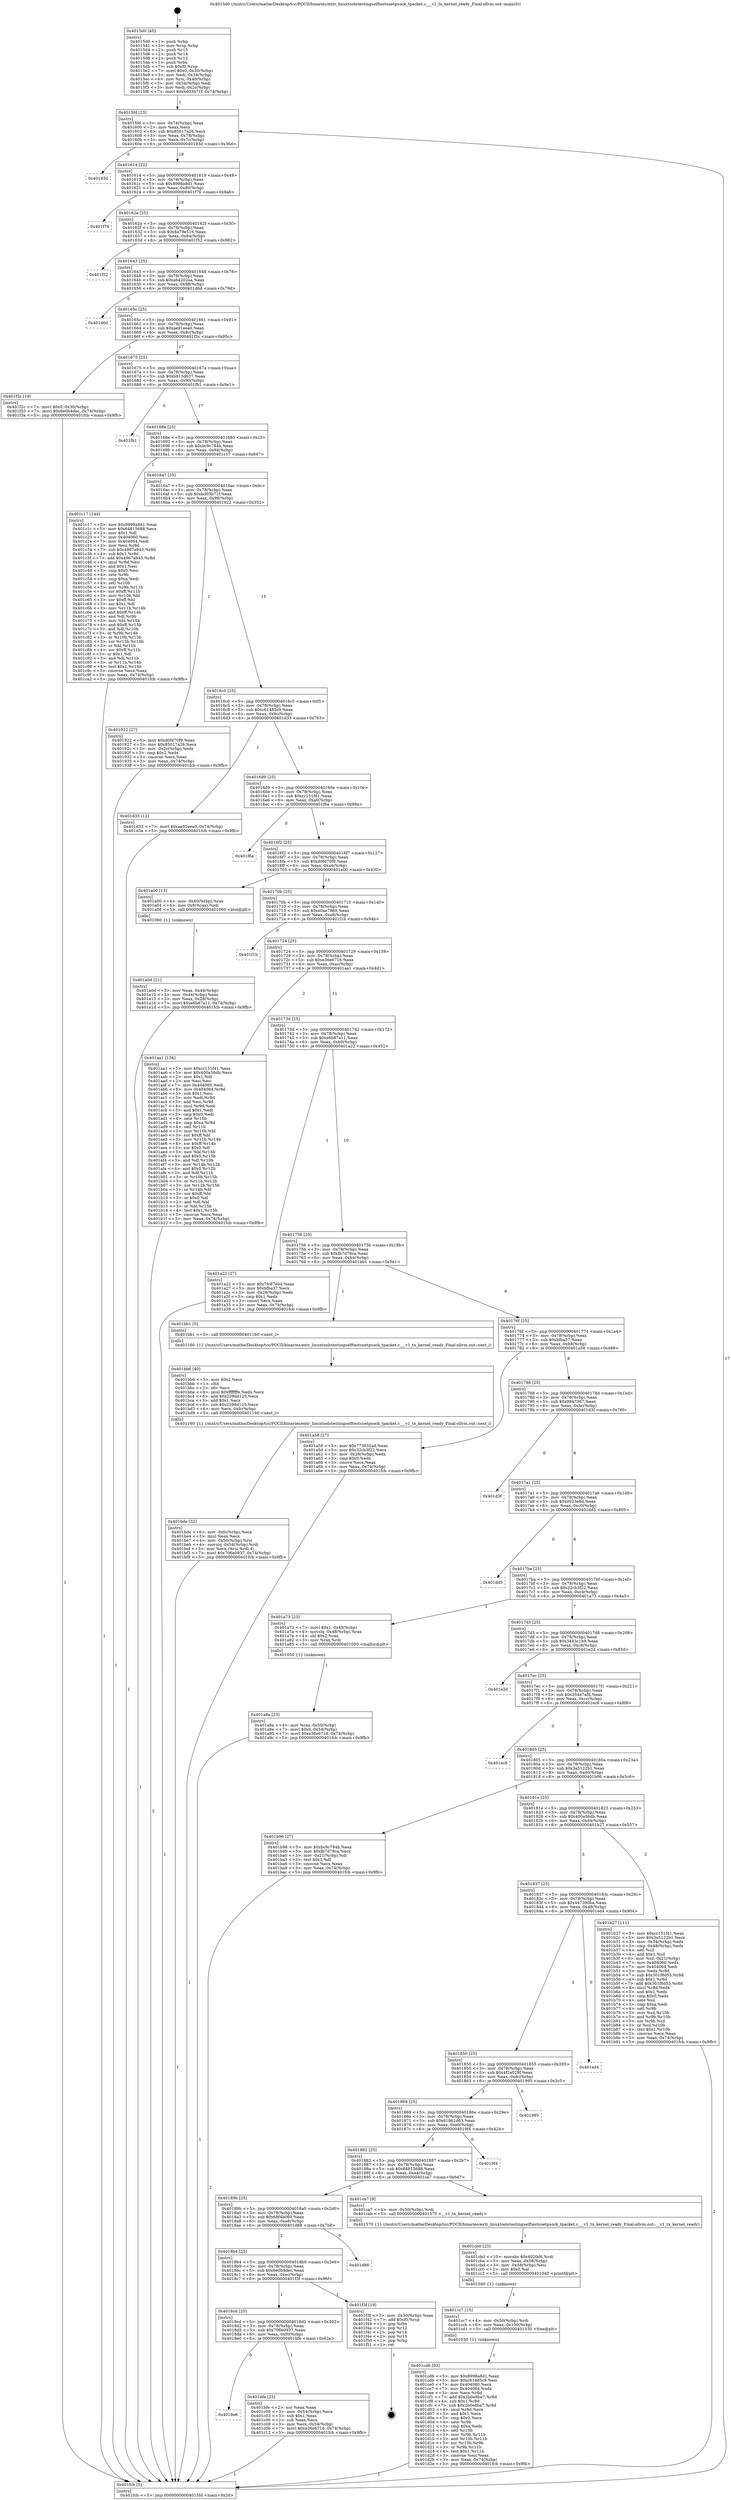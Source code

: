 digraph "0x4015d0" {
  label = "0x4015d0 (/mnt/c/Users/mathe/Desktop/tcc/POCII/binaries/extr_linuxtoolstestingselftestsnetpsock_tpacket.c___v1_tx_kernel_ready_Final-ollvm.out::main(0))"
  labelloc = "t"
  node[shape=record]

  Entry [label="",width=0.3,height=0.3,shape=circle,fillcolor=black,style=filled]
  "0x4015fd" [label="{
     0x4015fd [23]\l
     | [instrs]\l
     &nbsp;&nbsp;0x4015fd \<+3\>: mov -0x74(%rbp),%eax\l
     &nbsp;&nbsp;0x401600 \<+2\>: mov %eax,%ecx\l
     &nbsp;&nbsp;0x401602 \<+6\>: sub $0x85017a26,%ecx\l
     &nbsp;&nbsp;0x401608 \<+3\>: mov %eax,-0x78(%rbp)\l
     &nbsp;&nbsp;0x40160b \<+3\>: mov %ecx,-0x7c(%rbp)\l
     &nbsp;&nbsp;0x40160e \<+6\>: je 000000000040193d \<main+0x36d\>\l
  }"]
  "0x40193d" [label="{
     0x40193d\l
  }", style=dashed]
  "0x401614" [label="{
     0x401614 [22]\l
     | [instrs]\l
     &nbsp;&nbsp;0x401614 \<+5\>: jmp 0000000000401619 \<main+0x49\>\l
     &nbsp;&nbsp;0x401619 \<+3\>: mov -0x78(%rbp),%eax\l
     &nbsp;&nbsp;0x40161c \<+5\>: sub $0x8998a8d1,%eax\l
     &nbsp;&nbsp;0x401621 \<+3\>: mov %eax,-0x80(%rbp)\l
     &nbsp;&nbsp;0x401624 \<+6\>: je 0000000000401f76 \<main+0x9a6\>\l
  }"]
  Exit [label="",width=0.3,height=0.3,shape=circle,fillcolor=black,style=filled,peripheries=2]
  "0x401f76" [label="{
     0x401f76\l
  }", style=dashed]
  "0x40162a" [label="{
     0x40162a [25]\l
     | [instrs]\l
     &nbsp;&nbsp;0x40162a \<+5\>: jmp 000000000040162f \<main+0x5f\>\l
     &nbsp;&nbsp;0x40162f \<+3\>: mov -0x78(%rbp),%eax\l
     &nbsp;&nbsp;0x401632 \<+5\>: sub $0x8a79e516,%eax\l
     &nbsp;&nbsp;0x401637 \<+6\>: mov %eax,-0x84(%rbp)\l
     &nbsp;&nbsp;0x40163d \<+6\>: je 0000000000401f52 \<main+0x982\>\l
  }"]
  "0x401cd6" [label="{
     0x401cd6 [93]\l
     | [instrs]\l
     &nbsp;&nbsp;0x401cd6 \<+5\>: mov $0x8998a8d1,%eax\l
     &nbsp;&nbsp;0x401cdb \<+5\>: mov $0xc61485c9,%esi\l
     &nbsp;&nbsp;0x401ce0 \<+7\>: mov 0x404060,%ecx\l
     &nbsp;&nbsp;0x401ce7 \<+7\>: mov 0x404064,%edx\l
     &nbsp;&nbsp;0x401cee \<+3\>: mov %ecx,%r8d\l
     &nbsp;&nbsp;0x401cf1 \<+7\>: add $0x2b0e8ba7,%r8d\l
     &nbsp;&nbsp;0x401cf8 \<+4\>: sub $0x1,%r8d\l
     &nbsp;&nbsp;0x401cfc \<+7\>: sub $0x2b0e8ba7,%r8d\l
     &nbsp;&nbsp;0x401d03 \<+4\>: imul %r8d,%ecx\l
     &nbsp;&nbsp;0x401d07 \<+3\>: and $0x1,%ecx\l
     &nbsp;&nbsp;0x401d0a \<+3\>: cmp $0x0,%ecx\l
     &nbsp;&nbsp;0x401d0d \<+4\>: sete %r9b\l
     &nbsp;&nbsp;0x401d11 \<+3\>: cmp $0xa,%edx\l
     &nbsp;&nbsp;0x401d14 \<+4\>: setl %r10b\l
     &nbsp;&nbsp;0x401d18 \<+3\>: mov %r9b,%r11b\l
     &nbsp;&nbsp;0x401d1b \<+3\>: and %r10b,%r11b\l
     &nbsp;&nbsp;0x401d1e \<+3\>: xor %r10b,%r9b\l
     &nbsp;&nbsp;0x401d21 \<+3\>: or %r9b,%r11b\l
     &nbsp;&nbsp;0x401d24 \<+4\>: test $0x1,%r11b\l
     &nbsp;&nbsp;0x401d28 \<+3\>: cmovne %esi,%eax\l
     &nbsp;&nbsp;0x401d2b \<+3\>: mov %eax,-0x74(%rbp)\l
     &nbsp;&nbsp;0x401d2e \<+5\>: jmp 0000000000401fcb \<main+0x9fb\>\l
  }"]
  "0x401f52" [label="{
     0x401f52\l
  }", style=dashed]
  "0x401643" [label="{
     0x401643 [25]\l
     | [instrs]\l
     &nbsp;&nbsp;0x401643 \<+5\>: jmp 0000000000401648 \<main+0x78\>\l
     &nbsp;&nbsp;0x401648 \<+3\>: mov -0x78(%rbp),%eax\l
     &nbsp;&nbsp;0x40164b \<+5\>: sub $0xa64202aa,%eax\l
     &nbsp;&nbsp;0x401650 \<+6\>: mov %eax,-0x88(%rbp)\l
     &nbsp;&nbsp;0x401656 \<+6\>: je 0000000000401d6d \<main+0x79d\>\l
  }"]
  "0x401cc7" [label="{
     0x401cc7 [15]\l
     | [instrs]\l
     &nbsp;&nbsp;0x401cc7 \<+4\>: mov -0x50(%rbp),%rdi\l
     &nbsp;&nbsp;0x401ccb \<+6\>: mov %eax,-0x100(%rbp)\l
     &nbsp;&nbsp;0x401cd1 \<+5\>: call 0000000000401030 \<free@plt\>\l
     | [calls]\l
     &nbsp;&nbsp;0x401030 \{1\} (unknown)\l
  }"]
  "0x401d6d" [label="{
     0x401d6d\l
  }", style=dashed]
  "0x40165c" [label="{
     0x40165c [25]\l
     | [instrs]\l
     &nbsp;&nbsp;0x40165c \<+5\>: jmp 0000000000401661 \<main+0x91\>\l
     &nbsp;&nbsp;0x401661 \<+3\>: mov -0x78(%rbp),%eax\l
     &nbsp;&nbsp;0x401664 \<+5\>: sub $0xae91eea0,%eax\l
     &nbsp;&nbsp;0x401669 \<+6\>: mov %eax,-0x8c(%rbp)\l
     &nbsp;&nbsp;0x40166f \<+6\>: je 0000000000401f2c \<main+0x95c\>\l
  }"]
  "0x401cb0" [label="{
     0x401cb0 [23]\l
     | [instrs]\l
     &nbsp;&nbsp;0x401cb0 \<+10\>: movabs $0x4020d6,%rdi\l
     &nbsp;&nbsp;0x401cba \<+3\>: mov %eax,-0x58(%rbp)\l
     &nbsp;&nbsp;0x401cbd \<+3\>: mov -0x58(%rbp),%esi\l
     &nbsp;&nbsp;0x401cc0 \<+2\>: mov $0x0,%al\l
     &nbsp;&nbsp;0x401cc2 \<+5\>: call 0000000000401040 \<printf@plt\>\l
     | [calls]\l
     &nbsp;&nbsp;0x401040 \{1\} (unknown)\l
  }"]
  "0x401f2c" [label="{
     0x401f2c [19]\l
     | [instrs]\l
     &nbsp;&nbsp;0x401f2c \<+7\>: movl $0x0,-0x30(%rbp)\l
     &nbsp;&nbsp;0x401f33 \<+7\>: movl $0x6e0b4dec,-0x74(%rbp)\l
     &nbsp;&nbsp;0x401f3a \<+5\>: jmp 0000000000401fcb \<main+0x9fb\>\l
  }"]
  "0x401675" [label="{
     0x401675 [25]\l
     | [instrs]\l
     &nbsp;&nbsp;0x401675 \<+5\>: jmp 000000000040167a \<main+0xaa\>\l
     &nbsp;&nbsp;0x40167a \<+3\>: mov -0x78(%rbp),%eax\l
     &nbsp;&nbsp;0x40167d \<+5\>: sub $0xb915d637,%eax\l
     &nbsp;&nbsp;0x401682 \<+6\>: mov %eax,-0x90(%rbp)\l
     &nbsp;&nbsp;0x401688 \<+6\>: je 0000000000401fb1 \<main+0x9e1\>\l
  }"]
  "0x4018e6" [label="{
     0x4018e6\l
  }", style=dashed]
  "0x401fb1" [label="{
     0x401fb1\l
  }", style=dashed]
  "0x40168e" [label="{
     0x40168e [25]\l
     | [instrs]\l
     &nbsp;&nbsp;0x40168e \<+5\>: jmp 0000000000401693 \<main+0xc3\>\l
     &nbsp;&nbsp;0x401693 \<+3\>: mov -0x78(%rbp),%eax\l
     &nbsp;&nbsp;0x401696 \<+5\>: sub $0xbc9c784b,%eax\l
     &nbsp;&nbsp;0x40169b \<+6\>: mov %eax,-0x94(%rbp)\l
     &nbsp;&nbsp;0x4016a1 \<+6\>: je 0000000000401c17 \<main+0x647\>\l
  }"]
  "0x401bfe" [label="{
     0x401bfe [25]\l
     | [instrs]\l
     &nbsp;&nbsp;0x401bfe \<+2\>: xor %eax,%eax\l
     &nbsp;&nbsp;0x401c00 \<+3\>: mov -0x54(%rbp),%ecx\l
     &nbsp;&nbsp;0x401c03 \<+3\>: sub $0x1,%eax\l
     &nbsp;&nbsp;0x401c06 \<+2\>: sub %eax,%ecx\l
     &nbsp;&nbsp;0x401c08 \<+3\>: mov %ecx,-0x54(%rbp)\l
     &nbsp;&nbsp;0x401c0b \<+7\>: movl $0xe36e6716,-0x74(%rbp)\l
     &nbsp;&nbsp;0x401c12 \<+5\>: jmp 0000000000401fcb \<main+0x9fb\>\l
  }"]
  "0x401c17" [label="{
     0x401c17 [144]\l
     | [instrs]\l
     &nbsp;&nbsp;0x401c17 \<+5\>: mov $0x8998a8d1,%eax\l
     &nbsp;&nbsp;0x401c1c \<+5\>: mov $0x64815688,%ecx\l
     &nbsp;&nbsp;0x401c21 \<+2\>: mov $0x1,%dl\l
     &nbsp;&nbsp;0x401c23 \<+7\>: mov 0x404060,%esi\l
     &nbsp;&nbsp;0x401c2a \<+7\>: mov 0x404064,%edi\l
     &nbsp;&nbsp;0x401c31 \<+3\>: mov %esi,%r8d\l
     &nbsp;&nbsp;0x401c34 \<+7\>: sub $0x4967a945,%r8d\l
     &nbsp;&nbsp;0x401c3b \<+4\>: sub $0x1,%r8d\l
     &nbsp;&nbsp;0x401c3f \<+7\>: add $0x4967a945,%r8d\l
     &nbsp;&nbsp;0x401c46 \<+4\>: imul %r8d,%esi\l
     &nbsp;&nbsp;0x401c4a \<+3\>: and $0x1,%esi\l
     &nbsp;&nbsp;0x401c4d \<+3\>: cmp $0x0,%esi\l
     &nbsp;&nbsp;0x401c50 \<+4\>: sete %r9b\l
     &nbsp;&nbsp;0x401c54 \<+3\>: cmp $0xa,%edi\l
     &nbsp;&nbsp;0x401c57 \<+4\>: setl %r10b\l
     &nbsp;&nbsp;0x401c5b \<+3\>: mov %r9b,%r11b\l
     &nbsp;&nbsp;0x401c5e \<+4\>: xor $0xff,%r11b\l
     &nbsp;&nbsp;0x401c62 \<+3\>: mov %r10b,%bl\l
     &nbsp;&nbsp;0x401c65 \<+3\>: xor $0xff,%bl\l
     &nbsp;&nbsp;0x401c68 \<+3\>: xor $0x1,%dl\l
     &nbsp;&nbsp;0x401c6b \<+3\>: mov %r11b,%r14b\l
     &nbsp;&nbsp;0x401c6e \<+4\>: and $0xff,%r14b\l
     &nbsp;&nbsp;0x401c72 \<+3\>: and %dl,%r9b\l
     &nbsp;&nbsp;0x401c75 \<+3\>: mov %bl,%r15b\l
     &nbsp;&nbsp;0x401c78 \<+4\>: and $0xff,%r15b\l
     &nbsp;&nbsp;0x401c7c \<+3\>: and %dl,%r10b\l
     &nbsp;&nbsp;0x401c7f \<+3\>: or %r9b,%r14b\l
     &nbsp;&nbsp;0x401c82 \<+3\>: or %r10b,%r15b\l
     &nbsp;&nbsp;0x401c85 \<+3\>: xor %r15b,%r14b\l
     &nbsp;&nbsp;0x401c88 \<+3\>: or %bl,%r11b\l
     &nbsp;&nbsp;0x401c8b \<+4\>: xor $0xff,%r11b\l
     &nbsp;&nbsp;0x401c8f \<+3\>: or $0x1,%dl\l
     &nbsp;&nbsp;0x401c92 \<+3\>: and %dl,%r11b\l
     &nbsp;&nbsp;0x401c95 \<+3\>: or %r11b,%r14b\l
     &nbsp;&nbsp;0x401c98 \<+4\>: test $0x1,%r14b\l
     &nbsp;&nbsp;0x401c9c \<+3\>: cmovne %ecx,%eax\l
     &nbsp;&nbsp;0x401c9f \<+3\>: mov %eax,-0x74(%rbp)\l
     &nbsp;&nbsp;0x401ca2 \<+5\>: jmp 0000000000401fcb \<main+0x9fb\>\l
  }"]
  "0x4016a7" [label="{
     0x4016a7 [25]\l
     | [instrs]\l
     &nbsp;&nbsp;0x4016a7 \<+5\>: jmp 00000000004016ac \<main+0xdc\>\l
     &nbsp;&nbsp;0x4016ac \<+3\>: mov -0x78(%rbp),%eax\l
     &nbsp;&nbsp;0x4016af \<+5\>: sub $0xbd03b71f,%eax\l
     &nbsp;&nbsp;0x4016b4 \<+6\>: mov %eax,-0x98(%rbp)\l
     &nbsp;&nbsp;0x4016ba \<+6\>: je 0000000000401922 \<main+0x352\>\l
  }"]
  "0x4018cd" [label="{
     0x4018cd [25]\l
     | [instrs]\l
     &nbsp;&nbsp;0x4018cd \<+5\>: jmp 00000000004018d2 \<main+0x302\>\l
     &nbsp;&nbsp;0x4018d2 \<+3\>: mov -0x78(%rbp),%eax\l
     &nbsp;&nbsp;0x4018d5 \<+5\>: sub $0x706e0937,%eax\l
     &nbsp;&nbsp;0x4018da \<+6\>: mov %eax,-0xf0(%rbp)\l
     &nbsp;&nbsp;0x4018e0 \<+6\>: je 0000000000401bfe \<main+0x62e\>\l
  }"]
  "0x401922" [label="{
     0x401922 [27]\l
     | [instrs]\l
     &nbsp;&nbsp;0x401922 \<+5\>: mov $0xd0fd70f9,%eax\l
     &nbsp;&nbsp;0x401927 \<+5\>: mov $0x85017a26,%ecx\l
     &nbsp;&nbsp;0x40192c \<+3\>: mov -0x2c(%rbp),%edx\l
     &nbsp;&nbsp;0x40192f \<+3\>: cmp $0x2,%edx\l
     &nbsp;&nbsp;0x401932 \<+3\>: cmovne %ecx,%eax\l
     &nbsp;&nbsp;0x401935 \<+3\>: mov %eax,-0x74(%rbp)\l
     &nbsp;&nbsp;0x401938 \<+5\>: jmp 0000000000401fcb \<main+0x9fb\>\l
  }"]
  "0x4016c0" [label="{
     0x4016c0 [25]\l
     | [instrs]\l
     &nbsp;&nbsp;0x4016c0 \<+5\>: jmp 00000000004016c5 \<main+0xf5\>\l
     &nbsp;&nbsp;0x4016c5 \<+3\>: mov -0x78(%rbp),%eax\l
     &nbsp;&nbsp;0x4016c8 \<+5\>: sub $0xc61485c9,%eax\l
     &nbsp;&nbsp;0x4016cd \<+6\>: mov %eax,-0x9c(%rbp)\l
     &nbsp;&nbsp;0x4016d3 \<+6\>: je 0000000000401d33 \<main+0x763\>\l
  }"]
  "0x401fcb" [label="{
     0x401fcb [5]\l
     | [instrs]\l
     &nbsp;&nbsp;0x401fcb \<+5\>: jmp 00000000004015fd \<main+0x2d\>\l
  }"]
  "0x4015d0" [label="{
     0x4015d0 [45]\l
     | [instrs]\l
     &nbsp;&nbsp;0x4015d0 \<+1\>: push %rbp\l
     &nbsp;&nbsp;0x4015d1 \<+3\>: mov %rsp,%rbp\l
     &nbsp;&nbsp;0x4015d4 \<+2\>: push %r15\l
     &nbsp;&nbsp;0x4015d6 \<+2\>: push %r14\l
     &nbsp;&nbsp;0x4015d8 \<+2\>: push %r12\l
     &nbsp;&nbsp;0x4015da \<+1\>: push %rbx\l
     &nbsp;&nbsp;0x4015db \<+7\>: sub $0xf0,%rsp\l
     &nbsp;&nbsp;0x4015e2 \<+7\>: movl $0x0,-0x30(%rbp)\l
     &nbsp;&nbsp;0x4015e9 \<+3\>: mov %edi,-0x34(%rbp)\l
     &nbsp;&nbsp;0x4015ec \<+4\>: mov %rsi,-0x40(%rbp)\l
     &nbsp;&nbsp;0x4015f0 \<+3\>: mov -0x34(%rbp),%edi\l
     &nbsp;&nbsp;0x4015f3 \<+3\>: mov %edi,-0x2c(%rbp)\l
     &nbsp;&nbsp;0x4015f6 \<+7\>: movl $0xbd03b71f,-0x74(%rbp)\l
  }"]
  "0x401f3f" [label="{
     0x401f3f [19]\l
     | [instrs]\l
     &nbsp;&nbsp;0x401f3f \<+3\>: mov -0x30(%rbp),%eax\l
     &nbsp;&nbsp;0x401f42 \<+7\>: add $0xf0,%rsp\l
     &nbsp;&nbsp;0x401f49 \<+1\>: pop %rbx\l
     &nbsp;&nbsp;0x401f4a \<+2\>: pop %r12\l
     &nbsp;&nbsp;0x401f4c \<+2\>: pop %r14\l
     &nbsp;&nbsp;0x401f4e \<+2\>: pop %r15\l
     &nbsp;&nbsp;0x401f50 \<+1\>: pop %rbp\l
     &nbsp;&nbsp;0x401f51 \<+1\>: ret\l
  }"]
  "0x401d33" [label="{
     0x401d33 [12]\l
     | [instrs]\l
     &nbsp;&nbsp;0x401d33 \<+7\>: movl $0xae91eea0,-0x74(%rbp)\l
     &nbsp;&nbsp;0x401d3a \<+5\>: jmp 0000000000401fcb \<main+0x9fb\>\l
  }"]
  "0x4016d9" [label="{
     0x4016d9 [25]\l
     | [instrs]\l
     &nbsp;&nbsp;0x4016d9 \<+5\>: jmp 00000000004016de \<main+0x10e\>\l
     &nbsp;&nbsp;0x4016de \<+3\>: mov -0x78(%rbp),%eax\l
     &nbsp;&nbsp;0x4016e1 \<+5\>: sub $0xcc151f41,%eax\l
     &nbsp;&nbsp;0x4016e6 \<+6\>: mov %eax,-0xa0(%rbp)\l
     &nbsp;&nbsp;0x4016ec \<+6\>: je 0000000000401f6a \<main+0x99a\>\l
  }"]
  "0x4018b4" [label="{
     0x4018b4 [25]\l
     | [instrs]\l
     &nbsp;&nbsp;0x4018b4 \<+5\>: jmp 00000000004018b9 \<main+0x2e9\>\l
     &nbsp;&nbsp;0x4018b9 \<+3\>: mov -0x78(%rbp),%eax\l
     &nbsp;&nbsp;0x4018bc \<+5\>: sub $0x6e0b4dec,%eax\l
     &nbsp;&nbsp;0x4018c1 \<+6\>: mov %eax,-0xec(%rbp)\l
     &nbsp;&nbsp;0x4018c7 \<+6\>: je 0000000000401f3f \<main+0x96f\>\l
  }"]
  "0x401f6a" [label="{
     0x401f6a\l
  }", style=dashed]
  "0x4016f2" [label="{
     0x4016f2 [25]\l
     | [instrs]\l
     &nbsp;&nbsp;0x4016f2 \<+5\>: jmp 00000000004016f7 \<main+0x127\>\l
     &nbsp;&nbsp;0x4016f7 \<+3\>: mov -0x78(%rbp),%eax\l
     &nbsp;&nbsp;0x4016fa \<+5\>: sub $0xd0fd70f9,%eax\l
     &nbsp;&nbsp;0x4016ff \<+6\>: mov %eax,-0xa4(%rbp)\l
     &nbsp;&nbsp;0x401705 \<+6\>: je 0000000000401a00 \<main+0x430\>\l
  }"]
  "0x401d88" [label="{
     0x401d88\l
  }", style=dashed]
  "0x401a00" [label="{
     0x401a00 [13]\l
     | [instrs]\l
     &nbsp;&nbsp;0x401a00 \<+4\>: mov -0x40(%rbp),%rax\l
     &nbsp;&nbsp;0x401a04 \<+4\>: mov 0x8(%rax),%rdi\l
     &nbsp;&nbsp;0x401a08 \<+5\>: call 0000000000401060 \<atoi@plt\>\l
     | [calls]\l
     &nbsp;&nbsp;0x401060 \{1\} (unknown)\l
  }"]
  "0x40170b" [label="{
     0x40170b [25]\l
     | [instrs]\l
     &nbsp;&nbsp;0x40170b \<+5\>: jmp 0000000000401710 \<main+0x140\>\l
     &nbsp;&nbsp;0x401710 \<+3\>: mov -0x78(%rbp),%eax\l
     &nbsp;&nbsp;0x401713 \<+5\>: sub $0xe0ae7869,%eax\l
     &nbsp;&nbsp;0x401718 \<+6\>: mov %eax,-0xa8(%rbp)\l
     &nbsp;&nbsp;0x40171e \<+6\>: je 0000000000401f1b \<main+0x94b\>\l
  }"]
  "0x401a0d" [label="{
     0x401a0d [21]\l
     | [instrs]\l
     &nbsp;&nbsp;0x401a0d \<+3\>: mov %eax,-0x44(%rbp)\l
     &nbsp;&nbsp;0x401a10 \<+3\>: mov -0x44(%rbp),%eax\l
     &nbsp;&nbsp;0x401a13 \<+3\>: mov %eax,-0x28(%rbp)\l
     &nbsp;&nbsp;0x401a16 \<+7\>: movl $0xe6b87a11,-0x74(%rbp)\l
     &nbsp;&nbsp;0x401a1d \<+5\>: jmp 0000000000401fcb \<main+0x9fb\>\l
  }"]
  "0x40189b" [label="{
     0x40189b [25]\l
     | [instrs]\l
     &nbsp;&nbsp;0x40189b \<+5\>: jmp 00000000004018a0 \<main+0x2d0\>\l
     &nbsp;&nbsp;0x4018a0 \<+3\>: mov -0x78(%rbp),%eax\l
     &nbsp;&nbsp;0x4018a3 \<+5\>: sub $0x68f4b060,%eax\l
     &nbsp;&nbsp;0x4018a8 \<+6\>: mov %eax,-0xe8(%rbp)\l
     &nbsp;&nbsp;0x4018ae \<+6\>: je 0000000000401d88 \<main+0x7b8\>\l
  }"]
  "0x401f1b" [label="{
     0x401f1b\l
  }", style=dashed]
  "0x401724" [label="{
     0x401724 [25]\l
     | [instrs]\l
     &nbsp;&nbsp;0x401724 \<+5\>: jmp 0000000000401729 \<main+0x159\>\l
     &nbsp;&nbsp;0x401729 \<+3\>: mov -0x78(%rbp),%eax\l
     &nbsp;&nbsp;0x40172c \<+5\>: sub $0xe36e6716,%eax\l
     &nbsp;&nbsp;0x401731 \<+6\>: mov %eax,-0xac(%rbp)\l
     &nbsp;&nbsp;0x401737 \<+6\>: je 0000000000401aa1 \<main+0x4d1\>\l
  }"]
  "0x401ca7" [label="{
     0x401ca7 [9]\l
     | [instrs]\l
     &nbsp;&nbsp;0x401ca7 \<+4\>: mov -0x50(%rbp),%rdi\l
     &nbsp;&nbsp;0x401cab \<+5\>: call 0000000000401570 \<__v1_tx_kernel_ready\>\l
     | [calls]\l
     &nbsp;&nbsp;0x401570 \{1\} (/mnt/c/Users/mathe/Desktop/tcc/POCII/binaries/extr_linuxtoolstestingselftestsnetpsock_tpacket.c___v1_tx_kernel_ready_Final-ollvm.out::__v1_tx_kernel_ready)\l
  }"]
  "0x401aa1" [label="{
     0x401aa1 [134]\l
     | [instrs]\l
     &nbsp;&nbsp;0x401aa1 \<+5\>: mov $0xcc151f41,%eax\l
     &nbsp;&nbsp;0x401aa6 \<+5\>: mov $0x400a36db,%ecx\l
     &nbsp;&nbsp;0x401aab \<+2\>: mov $0x1,%dl\l
     &nbsp;&nbsp;0x401aad \<+2\>: xor %esi,%esi\l
     &nbsp;&nbsp;0x401aaf \<+7\>: mov 0x404060,%edi\l
     &nbsp;&nbsp;0x401ab6 \<+8\>: mov 0x404064,%r8d\l
     &nbsp;&nbsp;0x401abe \<+3\>: sub $0x1,%esi\l
     &nbsp;&nbsp;0x401ac1 \<+3\>: mov %edi,%r9d\l
     &nbsp;&nbsp;0x401ac4 \<+3\>: add %esi,%r9d\l
     &nbsp;&nbsp;0x401ac7 \<+4\>: imul %r9d,%edi\l
     &nbsp;&nbsp;0x401acb \<+3\>: and $0x1,%edi\l
     &nbsp;&nbsp;0x401ace \<+3\>: cmp $0x0,%edi\l
     &nbsp;&nbsp;0x401ad1 \<+4\>: sete %r10b\l
     &nbsp;&nbsp;0x401ad5 \<+4\>: cmp $0xa,%r8d\l
     &nbsp;&nbsp;0x401ad9 \<+4\>: setl %r11b\l
     &nbsp;&nbsp;0x401add \<+3\>: mov %r10b,%bl\l
     &nbsp;&nbsp;0x401ae0 \<+3\>: xor $0xff,%bl\l
     &nbsp;&nbsp;0x401ae3 \<+3\>: mov %r11b,%r14b\l
     &nbsp;&nbsp;0x401ae6 \<+4\>: xor $0xff,%r14b\l
     &nbsp;&nbsp;0x401aea \<+3\>: xor $0x0,%dl\l
     &nbsp;&nbsp;0x401aed \<+3\>: mov %bl,%r15b\l
     &nbsp;&nbsp;0x401af0 \<+4\>: and $0x0,%r15b\l
     &nbsp;&nbsp;0x401af4 \<+3\>: and %dl,%r10b\l
     &nbsp;&nbsp;0x401af7 \<+3\>: mov %r14b,%r12b\l
     &nbsp;&nbsp;0x401afa \<+4\>: and $0x0,%r12b\l
     &nbsp;&nbsp;0x401afe \<+3\>: and %dl,%r11b\l
     &nbsp;&nbsp;0x401b01 \<+3\>: or %r10b,%r15b\l
     &nbsp;&nbsp;0x401b04 \<+3\>: or %r11b,%r12b\l
     &nbsp;&nbsp;0x401b07 \<+3\>: xor %r12b,%r15b\l
     &nbsp;&nbsp;0x401b0a \<+3\>: or %r14b,%bl\l
     &nbsp;&nbsp;0x401b0d \<+3\>: xor $0xff,%bl\l
     &nbsp;&nbsp;0x401b10 \<+3\>: or $0x0,%dl\l
     &nbsp;&nbsp;0x401b13 \<+2\>: and %dl,%bl\l
     &nbsp;&nbsp;0x401b15 \<+3\>: or %bl,%r15b\l
     &nbsp;&nbsp;0x401b18 \<+4\>: test $0x1,%r15b\l
     &nbsp;&nbsp;0x401b1c \<+3\>: cmovne %ecx,%eax\l
     &nbsp;&nbsp;0x401b1f \<+3\>: mov %eax,-0x74(%rbp)\l
     &nbsp;&nbsp;0x401b22 \<+5\>: jmp 0000000000401fcb \<main+0x9fb\>\l
  }"]
  "0x40173d" [label="{
     0x40173d [25]\l
     | [instrs]\l
     &nbsp;&nbsp;0x40173d \<+5\>: jmp 0000000000401742 \<main+0x172\>\l
     &nbsp;&nbsp;0x401742 \<+3\>: mov -0x78(%rbp),%eax\l
     &nbsp;&nbsp;0x401745 \<+5\>: sub $0xe6b87a11,%eax\l
     &nbsp;&nbsp;0x40174a \<+6\>: mov %eax,-0xb0(%rbp)\l
     &nbsp;&nbsp;0x401750 \<+6\>: je 0000000000401a22 \<main+0x452\>\l
  }"]
  "0x401882" [label="{
     0x401882 [25]\l
     | [instrs]\l
     &nbsp;&nbsp;0x401882 \<+5\>: jmp 0000000000401887 \<main+0x2b7\>\l
     &nbsp;&nbsp;0x401887 \<+3\>: mov -0x78(%rbp),%eax\l
     &nbsp;&nbsp;0x40188a \<+5\>: sub $0x64815688,%eax\l
     &nbsp;&nbsp;0x40188f \<+6\>: mov %eax,-0xe4(%rbp)\l
     &nbsp;&nbsp;0x401895 \<+6\>: je 0000000000401ca7 \<main+0x6d7\>\l
  }"]
  "0x401a22" [label="{
     0x401a22 [27]\l
     | [instrs]\l
     &nbsp;&nbsp;0x401a22 \<+5\>: mov $0x7fc87e04,%eax\l
     &nbsp;&nbsp;0x401a27 \<+5\>: mov $0xbfba37,%ecx\l
     &nbsp;&nbsp;0x401a2c \<+3\>: mov -0x28(%rbp),%edx\l
     &nbsp;&nbsp;0x401a2f \<+3\>: cmp $0x1,%edx\l
     &nbsp;&nbsp;0x401a32 \<+3\>: cmovl %ecx,%eax\l
     &nbsp;&nbsp;0x401a35 \<+3\>: mov %eax,-0x74(%rbp)\l
     &nbsp;&nbsp;0x401a38 \<+5\>: jmp 0000000000401fcb \<main+0x9fb\>\l
  }"]
  "0x401756" [label="{
     0x401756 [25]\l
     | [instrs]\l
     &nbsp;&nbsp;0x401756 \<+5\>: jmp 000000000040175b \<main+0x18b\>\l
     &nbsp;&nbsp;0x40175b \<+3\>: mov -0x78(%rbp),%eax\l
     &nbsp;&nbsp;0x40175e \<+5\>: sub $0xfb7d78ca,%eax\l
     &nbsp;&nbsp;0x401763 \<+6\>: mov %eax,-0xb4(%rbp)\l
     &nbsp;&nbsp;0x401769 \<+6\>: je 0000000000401bb1 \<main+0x5e1\>\l
  }"]
  "0x4019f4" [label="{
     0x4019f4\l
  }", style=dashed]
  "0x401bb1" [label="{
     0x401bb1 [5]\l
     | [instrs]\l
     &nbsp;&nbsp;0x401bb1 \<+5\>: call 0000000000401160 \<next_i\>\l
     | [calls]\l
     &nbsp;&nbsp;0x401160 \{1\} (/mnt/c/Users/mathe/Desktop/tcc/POCII/binaries/extr_linuxtoolstestingselftestsnetpsock_tpacket.c___v1_tx_kernel_ready_Final-ollvm.out::next_i)\l
  }"]
  "0x40176f" [label="{
     0x40176f [25]\l
     | [instrs]\l
     &nbsp;&nbsp;0x40176f \<+5\>: jmp 0000000000401774 \<main+0x1a4\>\l
     &nbsp;&nbsp;0x401774 \<+3\>: mov -0x78(%rbp),%eax\l
     &nbsp;&nbsp;0x401777 \<+5\>: sub $0xbfba37,%eax\l
     &nbsp;&nbsp;0x40177c \<+6\>: mov %eax,-0xb8(%rbp)\l
     &nbsp;&nbsp;0x401782 \<+6\>: je 0000000000401a58 \<main+0x488\>\l
  }"]
  "0x401869" [label="{
     0x401869 [25]\l
     | [instrs]\l
     &nbsp;&nbsp;0x401869 \<+5\>: jmp 000000000040186e \<main+0x29e\>\l
     &nbsp;&nbsp;0x40186e \<+3\>: mov -0x78(%rbp),%eax\l
     &nbsp;&nbsp;0x401871 \<+5\>: sub $0x61861d63,%eax\l
     &nbsp;&nbsp;0x401876 \<+6\>: mov %eax,-0xe0(%rbp)\l
     &nbsp;&nbsp;0x40187c \<+6\>: je 00000000004019f4 \<main+0x424\>\l
  }"]
  "0x401a58" [label="{
     0x401a58 [27]\l
     | [instrs]\l
     &nbsp;&nbsp;0x401a58 \<+5\>: mov $0x773932ad,%eax\l
     &nbsp;&nbsp;0x401a5d \<+5\>: mov $0x32cb3f22,%ecx\l
     &nbsp;&nbsp;0x401a62 \<+3\>: mov -0x28(%rbp),%edx\l
     &nbsp;&nbsp;0x401a65 \<+3\>: cmp $0x0,%edx\l
     &nbsp;&nbsp;0x401a68 \<+3\>: cmove %ecx,%eax\l
     &nbsp;&nbsp;0x401a6b \<+3\>: mov %eax,-0x74(%rbp)\l
     &nbsp;&nbsp;0x401a6e \<+5\>: jmp 0000000000401fcb \<main+0x9fb\>\l
  }"]
  "0x401788" [label="{
     0x401788 [25]\l
     | [instrs]\l
     &nbsp;&nbsp;0x401788 \<+5\>: jmp 000000000040178d \<main+0x1bd\>\l
     &nbsp;&nbsp;0x40178d \<+3\>: mov -0x78(%rbp),%eax\l
     &nbsp;&nbsp;0x401790 \<+5\>: sub $0x9847367,%eax\l
     &nbsp;&nbsp;0x401795 \<+6\>: mov %eax,-0xbc(%rbp)\l
     &nbsp;&nbsp;0x40179b \<+6\>: je 0000000000401d3f \<main+0x76f\>\l
  }"]
  "0x401995" [label="{
     0x401995\l
  }", style=dashed]
  "0x401d3f" [label="{
     0x401d3f\l
  }", style=dashed]
  "0x4017a1" [label="{
     0x4017a1 [25]\l
     | [instrs]\l
     &nbsp;&nbsp;0x4017a1 \<+5\>: jmp 00000000004017a6 \<main+0x1d6\>\l
     &nbsp;&nbsp;0x4017a6 \<+3\>: mov -0x78(%rbp),%eax\l
     &nbsp;&nbsp;0x4017a9 \<+5\>: sub $0xd023e8d,%eax\l
     &nbsp;&nbsp;0x4017ae \<+6\>: mov %eax,-0xc0(%rbp)\l
     &nbsp;&nbsp;0x4017b4 \<+6\>: je 0000000000401dd5 \<main+0x805\>\l
  }"]
  "0x401850" [label="{
     0x401850 [25]\l
     | [instrs]\l
     &nbsp;&nbsp;0x401850 \<+5\>: jmp 0000000000401855 \<main+0x285\>\l
     &nbsp;&nbsp;0x401855 \<+3\>: mov -0x78(%rbp),%eax\l
     &nbsp;&nbsp;0x401858 \<+5\>: sub $0x4f2a029f,%eax\l
     &nbsp;&nbsp;0x40185d \<+6\>: mov %eax,-0xdc(%rbp)\l
     &nbsp;&nbsp;0x401863 \<+6\>: je 0000000000401995 \<main+0x3c5\>\l
  }"]
  "0x401dd5" [label="{
     0x401dd5\l
  }", style=dashed]
  "0x4017ba" [label="{
     0x4017ba [25]\l
     | [instrs]\l
     &nbsp;&nbsp;0x4017ba \<+5\>: jmp 00000000004017bf \<main+0x1ef\>\l
     &nbsp;&nbsp;0x4017bf \<+3\>: mov -0x78(%rbp),%eax\l
     &nbsp;&nbsp;0x4017c2 \<+5\>: sub $0x32cb3f22,%eax\l
     &nbsp;&nbsp;0x4017c7 \<+6\>: mov %eax,-0xc4(%rbp)\l
     &nbsp;&nbsp;0x4017cd \<+6\>: je 0000000000401a73 \<main+0x4a3\>\l
  }"]
  "0x401ed4" [label="{
     0x401ed4\l
  }", style=dashed]
  "0x401a73" [label="{
     0x401a73 [23]\l
     | [instrs]\l
     &nbsp;&nbsp;0x401a73 \<+7\>: movl $0x1,-0x48(%rbp)\l
     &nbsp;&nbsp;0x401a7a \<+4\>: movslq -0x48(%rbp),%rax\l
     &nbsp;&nbsp;0x401a7e \<+4\>: shl $0x2,%rax\l
     &nbsp;&nbsp;0x401a82 \<+3\>: mov %rax,%rdi\l
     &nbsp;&nbsp;0x401a85 \<+5\>: call 0000000000401050 \<malloc@plt\>\l
     | [calls]\l
     &nbsp;&nbsp;0x401050 \{1\} (unknown)\l
  }"]
  "0x4017d3" [label="{
     0x4017d3 [25]\l
     | [instrs]\l
     &nbsp;&nbsp;0x4017d3 \<+5\>: jmp 00000000004017d8 \<main+0x208\>\l
     &nbsp;&nbsp;0x4017d8 \<+3\>: mov -0x78(%rbp),%eax\l
     &nbsp;&nbsp;0x4017db \<+5\>: sub $0x3443c1b9,%eax\l
     &nbsp;&nbsp;0x4017e0 \<+6\>: mov %eax,-0xc8(%rbp)\l
     &nbsp;&nbsp;0x4017e6 \<+6\>: je 0000000000401e2d \<main+0x85d\>\l
  }"]
  "0x401a8a" [label="{
     0x401a8a [23]\l
     | [instrs]\l
     &nbsp;&nbsp;0x401a8a \<+4\>: mov %rax,-0x50(%rbp)\l
     &nbsp;&nbsp;0x401a8e \<+7\>: movl $0x0,-0x54(%rbp)\l
     &nbsp;&nbsp;0x401a95 \<+7\>: movl $0xe36e6716,-0x74(%rbp)\l
     &nbsp;&nbsp;0x401a9c \<+5\>: jmp 0000000000401fcb \<main+0x9fb\>\l
  }"]
  "0x401bde" [label="{
     0x401bde [32]\l
     | [instrs]\l
     &nbsp;&nbsp;0x401bde \<+6\>: mov -0xfc(%rbp),%ecx\l
     &nbsp;&nbsp;0x401be4 \<+3\>: imul %eax,%ecx\l
     &nbsp;&nbsp;0x401be7 \<+4\>: mov -0x50(%rbp),%rsi\l
     &nbsp;&nbsp;0x401beb \<+4\>: movslq -0x54(%rbp),%rdi\l
     &nbsp;&nbsp;0x401bef \<+3\>: mov %ecx,(%rsi,%rdi,4)\l
     &nbsp;&nbsp;0x401bf2 \<+7\>: movl $0x706e0937,-0x74(%rbp)\l
     &nbsp;&nbsp;0x401bf9 \<+5\>: jmp 0000000000401fcb \<main+0x9fb\>\l
  }"]
  "0x401e2d" [label="{
     0x401e2d\l
  }", style=dashed]
  "0x4017ec" [label="{
     0x4017ec [25]\l
     | [instrs]\l
     &nbsp;&nbsp;0x4017ec \<+5\>: jmp 00000000004017f1 \<main+0x221\>\l
     &nbsp;&nbsp;0x4017f1 \<+3\>: mov -0x78(%rbp),%eax\l
     &nbsp;&nbsp;0x4017f4 \<+5\>: sub $0x354e7afd,%eax\l
     &nbsp;&nbsp;0x4017f9 \<+6\>: mov %eax,-0xcc(%rbp)\l
     &nbsp;&nbsp;0x4017ff \<+6\>: je 0000000000401ec8 \<main+0x8f8\>\l
  }"]
  "0x401bb6" [label="{
     0x401bb6 [40]\l
     | [instrs]\l
     &nbsp;&nbsp;0x401bb6 \<+5\>: mov $0x2,%ecx\l
     &nbsp;&nbsp;0x401bbb \<+1\>: cltd\l
     &nbsp;&nbsp;0x401bbc \<+2\>: idiv %ecx\l
     &nbsp;&nbsp;0x401bbe \<+6\>: imul $0xfffffffe,%edx,%ecx\l
     &nbsp;&nbsp;0x401bc4 \<+6\>: add $0x229dd125,%ecx\l
     &nbsp;&nbsp;0x401bca \<+3\>: add $0x1,%ecx\l
     &nbsp;&nbsp;0x401bcd \<+6\>: sub $0x229dd125,%ecx\l
     &nbsp;&nbsp;0x401bd3 \<+6\>: mov %ecx,-0xfc(%rbp)\l
     &nbsp;&nbsp;0x401bd9 \<+5\>: call 0000000000401160 \<next_i\>\l
     | [calls]\l
     &nbsp;&nbsp;0x401160 \{1\} (/mnt/c/Users/mathe/Desktop/tcc/POCII/binaries/extr_linuxtoolstestingselftestsnetpsock_tpacket.c___v1_tx_kernel_ready_Final-ollvm.out::next_i)\l
  }"]
  "0x401ec8" [label="{
     0x401ec8\l
  }", style=dashed]
  "0x401805" [label="{
     0x401805 [25]\l
     | [instrs]\l
     &nbsp;&nbsp;0x401805 \<+5\>: jmp 000000000040180a \<main+0x23a\>\l
     &nbsp;&nbsp;0x40180a \<+3\>: mov -0x78(%rbp),%eax\l
     &nbsp;&nbsp;0x40180d \<+5\>: sub $0x3a5122b1,%eax\l
     &nbsp;&nbsp;0x401812 \<+6\>: mov %eax,-0xd0(%rbp)\l
     &nbsp;&nbsp;0x401818 \<+6\>: je 0000000000401b96 \<main+0x5c6\>\l
  }"]
  "0x401837" [label="{
     0x401837 [25]\l
     | [instrs]\l
     &nbsp;&nbsp;0x401837 \<+5\>: jmp 000000000040183c \<main+0x26c\>\l
     &nbsp;&nbsp;0x40183c \<+3\>: mov -0x78(%rbp),%eax\l
     &nbsp;&nbsp;0x40183f \<+5\>: sub $0x447390ba,%eax\l
     &nbsp;&nbsp;0x401844 \<+6\>: mov %eax,-0xd8(%rbp)\l
     &nbsp;&nbsp;0x40184a \<+6\>: je 0000000000401ed4 \<main+0x904\>\l
  }"]
  "0x401b96" [label="{
     0x401b96 [27]\l
     | [instrs]\l
     &nbsp;&nbsp;0x401b96 \<+5\>: mov $0xbc9c784b,%eax\l
     &nbsp;&nbsp;0x401b9b \<+5\>: mov $0xfb7d78ca,%ecx\l
     &nbsp;&nbsp;0x401ba0 \<+3\>: mov -0x21(%rbp),%dl\l
     &nbsp;&nbsp;0x401ba3 \<+3\>: test $0x1,%dl\l
     &nbsp;&nbsp;0x401ba6 \<+3\>: cmovne %ecx,%eax\l
     &nbsp;&nbsp;0x401ba9 \<+3\>: mov %eax,-0x74(%rbp)\l
     &nbsp;&nbsp;0x401bac \<+5\>: jmp 0000000000401fcb \<main+0x9fb\>\l
  }"]
  "0x40181e" [label="{
     0x40181e [25]\l
     | [instrs]\l
     &nbsp;&nbsp;0x40181e \<+5\>: jmp 0000000000401823 \<main+0x253\>\l
     &nbsp;&nbsp;0x401823 \<+3\>: mov -0x78(%rbp),%eax\l
     &nbsp;&nbsp;0x401826 \<+5\>: sub $0x400a36db,%eax\l
     &nbsp;&nbsp;0x40182b \<+6\>: mov %eax,-0xd4(%rbp)\l
     &nbsp;&nbsp;0x401831 \<+6\>: je 0000000000401b27 \<main+0x557\>\l
  }"]
  "0x401b27" [label="{
     0x401b27 [111]\l
     | [instrs]\l
     &nbsp;&nbsp;0x401b27 \<+5\>: mov $0xcc151f41,%eax\l
     &nbsp;&nbsp;0x401b2c \<+5\>: mov $0x3a5122b1,%ecx\l
     &nbsp;&nbsp;0x401b31 \<+3\>: mov -0x54(%rbp),%edx\l
     &nbsp;&nbsp;0x401b34 \<+3\>: cmp -0x48(%rbp),%edx\l
     &nbsp;&nbsp;0x401b37 \<+4\>: setl %sil\l
     &nbsp;&nbsp;0x401b3b \<+4\>: and $0x1,%sil\l
     &nbsp;&nbsp;0x401b3f \<+4\>: mov %sil,-0x21(%rbp)\l
     &nbsp;&nbsp;0x401b43 \<+7\>: mov 0x404060,%edx\l
     &nbsp;&nbsp;0x401b4a \<+7\>: mov 0x404064,%edi\l
     &nbsp;&nbsp;0x401b51 \<+3\>: mov %edx,%r8d\l
     &nbsp;&nbsp;0x401b54 \<+7\>: sub $0x301f8d55,%r8d\l
     &nbsp;&nbsp;0x401b5b \<+4\>: sub $0x1,%r8d\l
     &nbsp;&nbsp;0x401b5f \<+7\>: add $0x301f8d55,%r8d\l
     &nbsp;&nbsp;0x401b66 \<+4\>: imul %r8d,%edx\l
     &nbsp;&nbsp;0x401b6a \<+3\>: and $0x1,%edx\l
     &nbsp;&nbsp;0x401b6d \<+3\>: cmp $0x0,%edx\l
     &nbsp;&nbsp;0x401b70 \<+4\>: sete %sil\l
     &nbsp;&nbsp;0x401b74 \<+3\>: cmp $0xa,%edi\l
     &nbsp;&nbsp;0x401b77 \<+4\>: setl %r9b\l
     &nbsp;&nbsp;0x401b7b \<+3\>: mov %sil,%r10b\l
     &nbsp;&nbsp;0x401b7e \<+3\>: and %r9b,%r10b\l
     &nbsp;&nbsp;0x401b81 \<+3\>: xor %r9b,%sil\l
     &nbsp;&nbsp;0x401b84 \<+3\>: or %sil,%r10b\l
     &nbsp;&nbsp;0x401b87 \<+4\>: test $0x1,%r10b\l
     &nbsp;&nbsp;0x401b8b \<+3\>: cmovne %ecx,%eax\l
     &nbsp;&nbsp;0x401b8e \<+3\>: mov %eax,-0x74(%rbp)\l
     &nbsp;&nbsp;0x401b91 \<+5\>: jmp 0000000000401fcb \<main+0x9fb\>\l
  }"]
  Entry -> "0x4015d0" [label=" 1"]
  "0x4015fd" -> "0x40193d" [label=" 0"]
  "0x4015fd" -> "0x401614" [label=" 18"]
  "0x401f3f" -> Exit [label=" 1"]
  "0x401614" -> "0x401f76" [label=" 0"]
  "0x401614" -> "0x40162a" [label=" 18"]
  "0x401f2c" -> "0x401fcb" [label=" 1"]
  "0x40162a" -> "0x401f52" [label=" 0"]
  "0x40162a" -> "0x401643" [label=" 18"]
  "0x401d33" -> "0x401fcb" [label=" 1"]
  "0x401643" -> "0x401d6d" [label=" 0"]
  "0x401643" -> "0x40165c" [label=" 18"]
  "0x401cd6" -> "0x401fcb" [label=" 1"]
  "0x40165c" -> "0x401f2c" [label=" 1"]
  "0x40165c" -> "0x401675" [label=" 17"]
  "0x401cc7" -> "0x401cd6" [label=" 1"]
  "0x401675" -> "0x401fb1" [label=" 0"]
  "0x401675" -> "0x40168e" [label=" 17"]
  "0x401cb0" -> "0x401cc7" [label=" 1"]
  "0x40168e" -> "0x401c17" [label=" 1"]
  "0x40168e" -> "0x4016a7" [label=" 16"]
  "0x401ca7" -> "0x401cb0" [label=" 1"]
  "0x4016a7" -> "0x401922" [label=" 1"]
  "0x4016a7" -> "0x4016c0" [label=" 15"]
  "0x401922" -> "0x401fcb" [label=" 1"]
  "0x4015d0" -> "0x4015fd" [label=" 1"]
  "0x401fcb" -> "0x4015fd" [label=" 17"]
  "0x401bfe" -> "0x401fcb" [label=" 1"]
  "0x4016c0" -> "0x401d33" [label=" 1"]
  "0x4016c0" -> "0x4016d9" [label=" 14"]
  "0x4018cd" -> "0x4018e6" [label=" 0"]
  "0x4016d9" -> "0x401f6a" [label=" 0"]
  "0x4016d9" -> "0x4016f2" [label=" 14"]
  "0x401c17" -> "0x401fcb" [label=" 1"]
  "0x4016f2" -> "0x401a00" [label=" 1"]
  "0x4016f2" -> "0x40170b" [label=" 13"]
  "0x401a00" -> "0x401a0d" [label=" 1"]
  "0x401a0d" -> "0x401fcb" [label=" 1"]
  "0x4018b4" -> "0x4018cd" [label=" 1"]
  "0x40170b" -> "0x401f1b" [label=" 0"]
  "0x40170b" -> "0x401724" [label=" 13"]
  "0x4018cd" -> "0x401bfe" [label=" 1"]
  "0x401724" -> "0x401aa1" [label=" 2"]
  "0x401724" -> "0x40173d" [label=" 11"]
  "0x40189b" -> "0x4018b4" [label=" 2"]
  "0x40173d" -> "0x401a22" [label=" 1"]
  "0x40173d" -> "0x401756" [label=" 10"]
  "0x401a22" -> "0x401fcb" [label=" 1"]
  "0x4018b4" -> "0x401f3f" [label=" 1"]
  "0x401756" -> "0x401bb1" [label=" 1"]
  "0x401756" -> "0x40176f" [label=" 9"]
  "0x401882" -> "0x40189b" [label=" 2"]
  "0x40176f" -> "0x401a58" [label=" 1"]
  "0x40176f" -> "0x401788" [label=" 8"]
  "0x401a58" -> "0x401fcb" [label=" 1"]
  "0x40189b" -> "0x401d88" [label=" 0"]
  "0x401788" -> "0x401d3f" [label=" 0"]
  "0x401788" -> "0x4017a1" [label=" 8"]
  "0x401869" -> "0x401882" [label=" 3"]
  "0x4017a1" -> "0x401dd5" [label=" 0"]
  "0x4017a1" -> "0x4017ba" [label=" 8"]
  "0x401882" -> "0x401ca7" [label=" 1"]
  "0x4017ba" -> "0x401a73" [label=" 1"]
  "0x4017ba" -> "0x4017d3" [label=" 7"]
  "0x401a73" -> "0x401a8a" [label=" 1"]
  "0x401a8a" -> "0x401fcb" [label=" 1"]
  "0x401aa1" -> "0x401fcb" [label=" 2"]
  "0x401850" -> "0x401869" [label=" 3"]
  "0x4017d3" -> "0x401e2d" [label=" 0"]
  "0x4017d3" -> "0x4017ec" [label=" 7"]
  "0x401869" -> "0x4019f4" [label=" 0"]
  "0x4017ec" -> "0x401ec8" [label=" 0"]
  "0x4017ec" -> "0x401805" [label=" 7"]
  "0x401837" -> "0x401850" [label=" 3"]
  "0x401805" -> "0x401b96" [label=" 2"]
  "0x401805" -> "0x40181e" [label=" 5"]
  "0x401837" -> "0x401ed4" [label=" 0"]
  "0x40181e" -> "0x401b27" [label=" 2"]
  "0x40181e" -> "0x401837" [label=" 3"]
  "0x401b27" -> "0x401fcb" [label=" 2"]
  "0x401b96" -> "0x401fcb" [label=" 2"]
  "0x401bb1" -> "0x401bb6" [label=" 1"]
  "0x401bb6" -> "0x401bde" [label=" 1"]
  "0x401bde" -> "0x401fcb" [label=" 1"]
  "0x401850" -> "0x401995" [label=" 0"]
}
